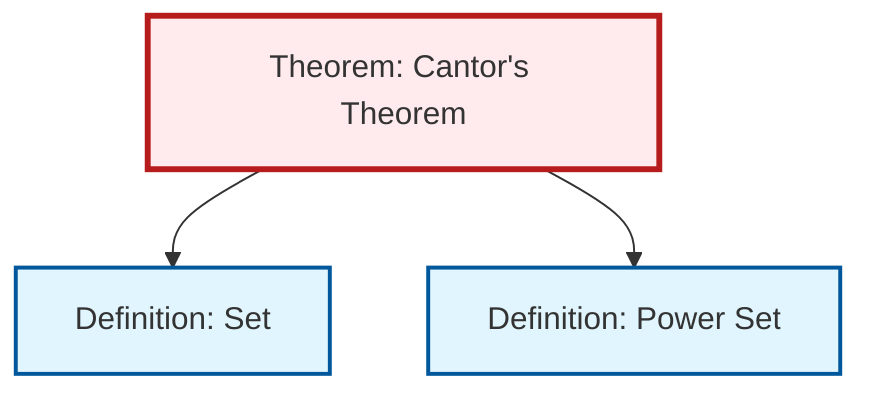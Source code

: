 graph TD
    classDef definition fill:#e1f5fe,stroke:#01579b,stroke-width:2px
    classDef theorem fill:#f3e5f5,stroke:#4a148c,stroke-width:2px
    classDef axiom fill:#fff3e0,stroke:#e65100,stroke-width:2px
    classDef example fill:#e8f5e9,stroke:#1b5e20,stroke-width:2px
    classDef current fill:#ffebee,stroke:#b71c1c,stroke-width:3px
    def-power-set["Definition: Power Set"]:::definition
    thm-cantor["Theorem: Cantor's Theorem"]:::theorem
    def-set["Definition: Set"]:::definition
    thm-cantor --> def-set
    thm-cantor --> def-power-set
    class thm-cantor current